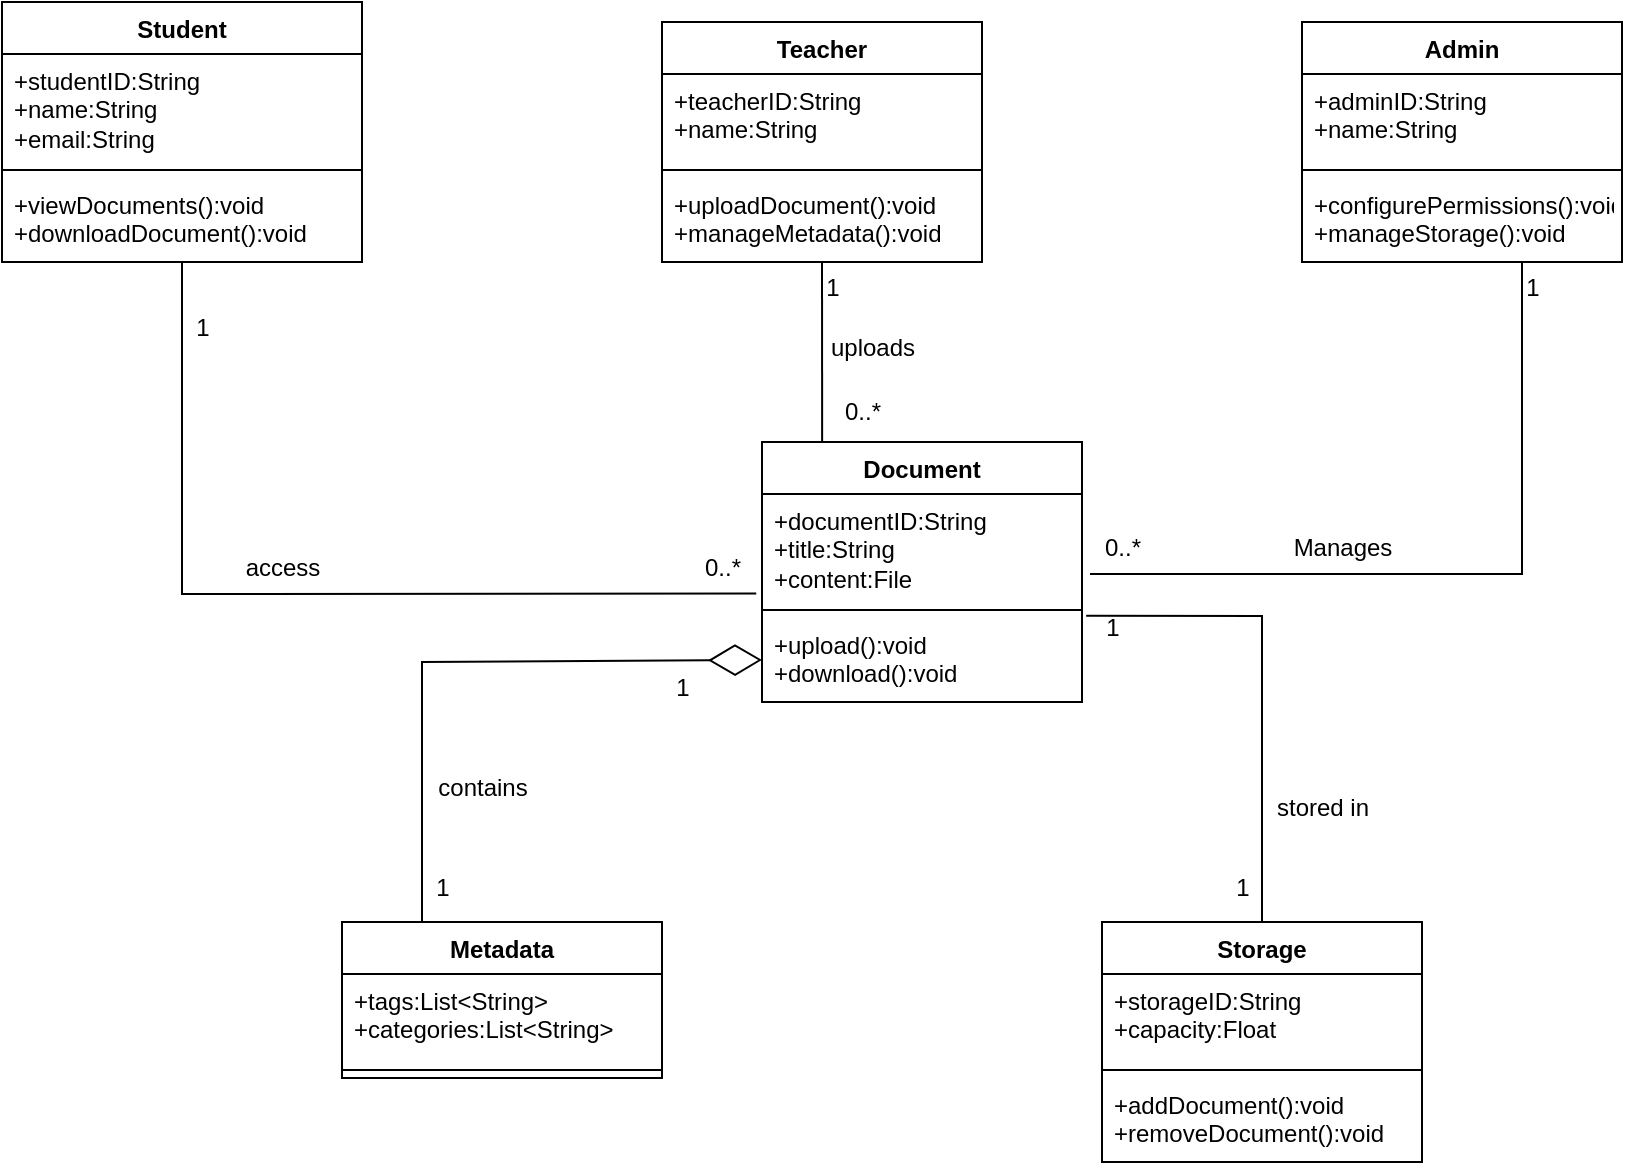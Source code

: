 <mxfile version="25.0.2">
  <diagram name="Page-1" id="1uPLE7Y0vS3bkm3TB3ee">
    <mxGraphModel dx="802" dy="943" grid="1" gridSize="10" guides="1" tooltips="1" connect="1" arrows="1" fold="1" page="1" pageScale="1" pageWidth="850" pageHeight="1100" math="0" shadow="0">
      <root>
        <mxCell id="0" />
        <mxCell id="1" parent="0" />
        <mxCell id="kWh5ohczA3Y1a8C0f1TA-1" value="Document" style="swimlane;fontStyle=1;align=center;verticalAlign=top;childLayout=stackLayout;horizontal=1;startSize=26;horizontalStack=0;resizeParent=1;resizeParentMax=0;resizeLast=0;collapsible=1;marginBottom=0;whiteSpace=wrap;html=1;" vertex="1" parent="1">
          <mxGeometry x="540" y="280" width="160" height="130" as="geometry" />
        </mxCell>
        <mxCell id="kWh5ohczA3Y1a8C0f1TA-2" value="+documentID:String&lt;div&gt;+title:String&lt;/div&gt;&lt;div&gt;+content:File&lt;/div&gt;" style="text;strokeColor=none;fillColor=none;align=left;verticalAlign=top;spacingLeft=4;spacingRight=4;overflow=hidden;rotatable=0;points=[[0,0.5],[1,0.5]];portConstraint=eastwest;whiteSpace=wrap;html=1;" vertex="1" parent="kWh5ohczA3Y1a8C0f1TA-1">
          <mxGeometry y="26" width="160" height="54" as="geometry" />
        </mxCell>
        <mxCell id="kWh5ohczA3Y1a8C0f1TA-3" value="" style="line;strokeWidth=1;fillColor=none;align=left;verticalAlign=middle;spacingTop=-1;spacingLeft=3;spacingRight=3;rotatable=0;labelPosition=right;points=[];portConstraint=eastwest;strokeColor=inherit;" vertex="1" parent="kWh5ohczA3Y1a8C0f1TA-1">
          <mxGeometry y="80" width="160" height="8" as="geometry" />
        </mxCell>
        <mxCell id="kWh5ohczA3Y1a8C0f1TA-4" value="+upload():void&lt;div&gt;+download():void&lt;/div&gt;" style="text;strokeColor=none;fillColor=none;align=left;verticalAlign=top;spacingLeft=4;spacingRight=4;overflow=hidden;rotatable=0;points=[[0,0.5],[1,0.5]];portConstraint=eastwest;whiteSpace=wrap;html=1;" vertex="1" parent="kWh5ohczA3Y1a8C0f1TA-1">
          <mxGeometry y="88" width="160" height="42" as="geometry" />
        </mxCell>
        <mxCell id="kWh5ohczA3Y1a8C0f1TA-5" value="Student" style="swimlane;fontStyle=1;align=center;verticalAlign=top;childLayout=stackLayout;horizontal=1;startSize=26;horizontalStack=0;resizeParent=1;resizeParentMax=0;resizeLast=0;collapsible=1;marginBottom=0;whiteSpace=wrap;html=1;" vertex="1" parent="1">
          <mxGeometry x="160" y="60" width="180" height="130" as="geometry" />
        </mxCell>
        <mxCell id="kWh5ohczA3Y1a8C0f1TA-6" value="+studentID:String&lt;div&gt;+name:String&lt;/div&gt;&lt;div&gt;+email:String&lt;/div&gt;" style="text;strokeColor=none;fillColor=none;align=left;verticalAlign=top;spacingLeft=4;spacingRight=4;overflow=hidden;rotatable=0;points=[[0,0.5],[1,0.5]];portConstraint=eastwest;whiteSpace=wrap;html=1;" vertex="1" parent="kWh5ohczA3Y1a8C0f1TA-5">
          <mxGeometry y="26" width="180" height="54" as="geometry" />
        </mxCell>
        <mxCell id="kWh5ohczA3Y1a8C0f1TA-7" value="" style="line;strokeWidth=1;fillColor=none;align=left;verticalAlign=middle;spacingTop=-1;spacingLeft=3;spacingRight=3;rotatable=0;labelPosition=right;points=[];portConstraint=eastwest;strokeColor=inherit;" vertex="1" parent="kWh5ohczA3Y1a8C0f1TA-5">
          <mxGeometry y="80" width="180" height="8" as="geometry" />
        </mxCell>
        <mxCell id="kWh5ohczA3Y1a8C0f1TA-8" value="+viewDocuments():void&lt;div&gt;+downloadDocument():void&lt;/div&gt;" style="text;strokeColor=none;fillColor=none;align=left;verticalAlign=top;spacingLeft=4;spacingRight=4;overflow=hidden;rotatable=0;points=[[0,0.5],[1,0.5]];portConstraint=eastwest;whiteSpace=wrap;html=1;" vertex="1" parent="kWh5ohczA3Y1a8C0f1TA-5">
          <mxGeometry y="88" width="180" height="42" as="geometry" />
        </mxCell>
        <mxCell id="kWh5ohczA3Y1a8C0f1TA-9" value="Teacher" style="swimlane;fontStyle=1;align=center;verticalAlign=top;childLayout=stackLayout;horizontal=1;startSize=26;horizontalStack=0;resizeParent=1;resizeParentMax=0;resizeLast=0;collapsible=1;marginBottom=0;whiteSpace=wrap;html=1;" vertex="1" parent="1">
          <mxGeometry x="490" y="70" width="160" height="120" as="geometry" />
        </mxCell>
        <mxCell id="kWh5ohczA3Y1a8C0f1TA-10" value="+teacherID:String&lt;div&gt;+name:String&lt;/div&gt;&lt;div&gt;&lt;br&gt;&lt;/div&gt;" style="text;strokeColor=none;fillColor=none;align=left;verticalAlign=top;spacingLeft=4;spacingRight=4;overflow=hidden;rotatable=0;points=[[0,0.5],[1,0.5]];portConstraint=eastwest;whiteSpace=wrap;html=1;" vertex="1" parent="kWh5ohczA3Y1a8C0f1TA-9">
          <mxGeometry y="26" width="160" height="44" as="geometry" />
        </mxCell>
        <mxCell id="kWh5ohczA3Y1a8C0f1TA-11" value="" style="line;strokeWidth=1;fillColor=none;align=left;verticalAlign=middle;spacingTop=-1;spacingLeft=3;spacingRight=3;rotatable=0;labelPosition=right;points=[];portConstraint=eastwest;strokeColor=inherit;" vertex="1" parent="kWh5ohczA3Y1a8C0f1TA-9">
          <mxGeometry y="70" width="160" height="8" as="geometry" />
        </mxCell>
        <mxCell id="kWh5ohczA3Y1a8C0f1TA-12" value="+uploadDocument():void&lt;div&gt;+manageMetadata():void&lt;/div&gt;" style="text;strokeColor=none;fillColor=none;align=left;verticalAlign=top;spacingLeft=4;spacingRight=4;overflow=hidden;rotatable=0;points=[[0,0.5],[1,0.5]];portConstraint=eastwest;whiteSpace=wrap;html=1;" vertex="1" parent="kWh5ohczA3Y1a8C0f1TA-9">
          <mxGeometry y="78" width="160" height="42" as="geometry" />
        </mxCell>
        <mxCell id="kWh5ohczA3Y1a8C0f1TA-13" value="Admin" style="swimlane;fontStyle=1;align=center;verticalAlign=top;childLayout=stackLayout;horizontal=1;startSize=26;horizontalStack=0;resizeParent=1;resizeParentMax=0;resizeLast=0;collapsible=1;marginBottom=0;whiteSpace=wrap;html=1;" vertex="1" parent="1">
          <mxGeometry x="810" y="70" width="160" height="120" as="geometry" />
        </mxCell>
        <mxCell id="kWh5ohczA3Y1a8C0f1TA-14" value="+adminID:String&lt;div&gt;+name:String&lt;/div&gt;" style="text;strokeColor=none;fillColor=none;align=left;verticalAlign=top;spacingLeft=4;spacingRight=4;overflow=hidden;rotatable=0;points=[[0,0.5],[1,0.5]];portConstraint=eastwest;whiteSpace=wrap;html=1;" vertex="1" parent="kWh5ohczA3Y1a8C0f1TA-13">
          <mxGeometry y="26" width="160" height="44" as="geometry" />
        </mxCell>
        <mxCell id="kWh5ohczA3Y1a8C0f1TA-15" value="" style="line;strokeWidth=1;fillColor=none;align=left;verticalAlign=middle;spacingTop=-1;spacingLeft=3;spacingRight=3;rotatable=0;labelPosition=right;points=[];portConstraint=eastwest;strokeColor=inherit;" vertex="1" parent="kWh5ohczA3Y1a8C0f1TA-13">
          <mxGeometry y="70" width="160" height="8" as="geometry" />
        </mxCell>
        <mxCell id="kWh5ohczA3Y1a8C0f1TA-16" value="+configurePermissions():void&lt;div&gt;+manageStorage():void&lt;/div&gt;" style="text;strokeColor=none;fillColor=none;align=left;verticalAlign=top;spacingLeft=4;spacingRight=4;overflow=hidden;rotatable=0;points=[[0,0.5],[1,0.5]];portConstraint=eastwest;whiteSpace=wrap;html=1;" vertex="1" parent="kWh5ohczA3Y1a8C0f1TA-13">
          <mxGeometry y="78" width="160" height="42" as="geometry" />
        </mxCell>
        <mxCell id="kWh5ohczA3Y1a8C0f1TA-17" value="Metadata" style="swimlane;fontStyle=1;align=center;verticalAlign=top;childLayout=stackLayout;horizontal=1;startSize=26;horizontalStack=0;resizeParent=1;resizeParentMax=0;resizeLast=0;collapsible=1;marginBottom=0;whiteSpace=wrap;html=1;" vertex="1" parent="1">
          <mxGeometry x="330" y="520" width="160" height="78" as="geometry" />
        </mxCell>
        <mxCell id="kWh5ohczA3Y1a8C0f1TA-18" value="+tags:List&amp;lt;String&amp;gt;&lt;div&gt;+categories:List&amp;lt;String&amp;gt;&lt;br&gt;&lt;/div&gt;" style="text;strokeColor=none;fillColor=none;align=left;verticalAlign=top;spacingLeft=4;spacingRight=4;overflow=hidden;rotatable=0;points=[[0,0.5],[1,0.5]];portConstraint=eastwest;whiteSpace=wrap;html=1;" vertex="1" parent="kWh5ohczA3Y1a8C0f1TA-17">
          <mxGeometry y="26" width="160" height="44" as="geometry" />
        </mxCell>
        <mxCell id="kWh5ohczA3Y1a8C0f1TA-19" value="" style="line;strokeWidth=1;fillColor=none;align=left;verticalAlign=middle;spacingTop=-1;spacingLeft=3;spacingRight=3;rotatable=0;labelPosition=right;points=[];portConstraint=eastwest;strokeColor=inherit;" vertex="1" parent="kWh5ohczA3Y1a8C0f1TA-17">
          <mxGeometry y="70" width="160" height="8" as="geometry" />
        </mxCell>
        <mxCell id="kWh5ohczA3Y1a8C0f1TA-21" value="Storage" style="swimlane;fontStyle=1;align=center;verticalAlign=top;childLayout=stackLayout;horizontal=1;startSize=26;horizontalStack=0;resizeParent=1;resizeParentMax=0;resizeLast=0;collapsible=1;marginBottom=0;whiteSpace=wrap;html=1;" vertex="1" parent="1">
          <mxGeometry x="710" y="520" width="160" height="120" as="geometry" />
        </mxCell>
        <mxCell id="kWh5ohczA3Y1a8C0f1TA-22" value="+storageID:String&lt;div&gt;+capacity:Float&lt;/div&gt;" style="text;strokeColor=none;fillColor=none;align=left;verticalAlign=top;spacingLeft=4;spacingRight=4;overflow=hidden;rotatable=0;points=[[0,0.5],[1,0.5]];portConstraint=eastwest;whiteSpace=wrap;html=1;" vertex="1" parent="kWh5ohczA3Y1a8C0f1TA-21">
          <mxGeometry y="26" width="160" height="44" as="geometry" />
        </mxCell>
        <mxCell id="kWh5ohczA3Y1a8C0f1TA-23" value="" style="line;strokeWidth=1;fillColor=none;align=left;verticalAlign=middle;spacingTop=-1;spacingLeft=3;spacingRight=3;rotatable=0;labelPosition=right;points=[];portConstraint=eastwest;strokeColor=inherit;" vertex="1" parent="kWh5ohczA3Y1a8C0f1TA-21">
          <mxGeometry y="70" width="160" height="8" as="geometry" />
        </mxCell>
        <mxCell id="kWh5ohczA3Y1a8C0f1TA-24" value="+addDocument():void&lt;div&gt;+removeDocument():void&lt;/div&gt;" style="text;strokeColor=none;fillColor=none;align=left;verticalAlign=top;spacingLeft=4;spacingRight=4;overflow=hidden;rotatable=0;points=[[0,0.5],[1,0.5]];portConstraint=eastwest;whiteSpace=wrap;html=1;" vertex="1" parent="kWh5ohczA3Y1a8C0f1TA-21">
          <mxGeometry y="78" width="160" height="42" as="geometry" />
        </mxCell>
        <mxCell id="kWh5ohczA3Y1a8C0f1TA-30" value="" style="endArrow=none;html=1;rounded=0;exitX=-0.018;exitY=0.922;exitDx=0;exitDy=0;exitPerimeter=0;" edge="1" parent="1" source="kWh5ohczA3Y1a8C0f1TA-2">
          <mxGeometry width="50" height="50" relative="1" as="geometry">
            <mxPoint x="200" y="240" as="sourcePoint" />
            <mxPoint x="250" y="190" as="targetPoint" />
            <Array as="points">
              <mxPoint x="250" y="356" />
            </Array>
          </mxGeometry>
        </mxCell>
        <mxCell id="kWh5ohczA3Y1a8C0f1TA-31" value="" style="endArrow=none;html=1;rounded=0;exitX=0.188;exitY=0;exitDx=0;exitDy=0;exitPerimeter=0;" edge="1" parent="1" source="kWh5ohczA3Y1a8C0f1TA-1">
          <mxGeometry width="50" height="50" relative="1" as="geometry">
            <mxPoint x="530" y="260" as="sourcePoint" />
            <mxPoint x="570" y="190" as="targetPoint" />
          </mxGeometry>
        </mxCell>
        <mxCell id="kWh5ohczA3Y1a8C0f1TA-32" value="" style="endArrow=none;html=1;rounded=0;" edge="1" parent="1">
          <mxGeometry width="50" height="50" relative="1" as="geometry">
            <mxPoint x="704" y="346" as="sourcePoint" />
            <mxPoint x="920" y="190" as="targetPoint" />
            <Array as="points">
              <mxPoint x="920" y="346" />
            </Array>
          </mxGeometry>
        </mxCell>
        <mxCell id="kWh5ohczA3Y1a8C0f1TA-35" value="" style="endArrow=none;html=1;rounded=0;entryX=1.013;entryY=-0.027;entryDx=0;entryDy=0;entryPerimeter=0;" edge="1" parent="1" target="kWh5ohczA3Y1a8C0f1TA-4">
          <mxGeometry width="50" height="50" relative="1" as="geometry">
            <mxPoint x="790" y="520" as="sourcePoint" />
            <mxPoint x="840" y="470" as="targetPoint" />
            <Array as="points">
              <mxPoint x="790" y="367" />
            </Array>
          </mxGeometry>
        </mxCell>
        <mxCell id="kWh5ohczA3Y1a8C0f1TA-36" value="access" style="text;html=1;align=center;verticalAlign=middle;resizable=0;points=[];autosize=1;strokeColor=none;fillColor=none;" vertex="1" parent="1">
          <mxGeometry x="270" y="328" width="60" height="30" as="geometry" />
        </mxCell>
        <mxCell id="kWh5ohczA3Y1a8C0f1TA-37" value="1" style="text;html=1;align=center;verticalAlign=middle;resizable=0;points=[];autosize=1;strokeColor=none;fillColor=none;" vertex="1" parent="1">
          <mxGeometry x="245" y="208" width="30" height="30" as="geometry" />
        </mxCell>
        <mxCell id="kWh5ohczA3Y1a8C0f1TA-38" value="0..*" style="text;html=1;align=center;verticalAlign=middle;resizable=0;points=[];autosize=1;strokeColor=none;fillColor=none;" vertex="1" parent="1">
          <mxGeometry x="500" y="328" width="40" height="30" as="geometry" />
        </mxCell>
        <mxCell id="kWh5ohczA3Y1a8C0f1TA-39" value="uploads" style="text;html=1;align=center;verticalAlign=middle;resizable=0;points=[];autosize=1;strokeColor=none;fillColor=none;" vertex="1" parent="1">
          <mxGeometry x="560" y="218" width="70" height="30" as="geometry" />
        </mxCell>
        <mxCell id="kWh5ohczA3Y1a8C0f1TA-40" value="1" style="text;html=1;align=center;verticalAlign=middle;resizable=0;points=[];autosize=1;strokeColor=none;fillColor=none;" vertex="1" parent="1">
          <mxGeometry x="560" y="188" width="30" height="30" as="geometry" />
        </mxCell>
        <mxCell id="kWh5ohczA3Y1a8C0f1TA-41" value="0..*" style="text;html=1;align=center;verticalAlign=middle;resizable=0;points=[];autosize=1;strokeColor=none;fillColor=none;" vertex="1" parent="1">
          <mxGeometry x="570" y="250" width="40" height="30" as="geometry" />
        </mxCell>
        <mxCell id="kWh5ohczA3Y1a8C0f1TA-42" value="Manages" style="text;html=1;align=center;verticalAlign=middle;resizable=0;points=[];autosize=1;strokeColor=none;fillColor=none;" vertex="1" parent="1">
          <mxGeometry x="795" y="318" width="70" height="30" as="geometry" />
        </mxCell>
        <mxCell id="kWh5ohczA3Y1a8C0f1TA-43" value="1" style="text;html=1;align=center;verticalAlign=middle;resizable=0;points=[];autosize=1;strokeColor=none;fillColor=none;" vertex="1" parent="1">
          <mxGeometry x="910" y="188" width="30" height="30" as="geometry" />
        </mxCell>
        <mxCell id="kWh5ohczA3Y1a8C0f1TA-44" value="0..*" style="text;html=1;align=center;verticalAlign=middle;resizable=0;points=[];autosize=1;strokeColor=none;fillColor=none;" vertex="1" parent="1">
          <mxGeometry x="700" y="318" width="40" height="30" as="geometry" />
        </mxCell>
        <mxCell id="kWh5ohczA3Y1a8C0f1TA-45" value="stored in" style="text;html=1;align=center;verticalAlign=middle;resizable=0;points=[];autosize=1;strokeColor=none;fillColor=none;" vertex="1" parent="1">
          <mxGeometry x="785" y="448" width="70" height="30" as="geometry" />
        </mxCell>
        <mxCell id="kWh5ohczA3Y1a8C0f1TA-46" value="1" style="text;html=1;align=center;verticalAlign=middle;resizable=0;points=[];autosize=1;strokeColor=none;fillColor=none;" vertex="1" parent="1">
          <mxGeometry x="700" y="358" width="30" height="30" as="geometry" />
        </mxCell>
        <mxCell id="kWh5ohczA3Y1a8C0f1TA-47" value="1" style="text;html=1;align=center;verticalAlign=middle;resizable=0;points=[];autosize=1;strokeColor=none;fillColor=none;" vertex="1" parent="1">
          <mxGeometry x="765" y="488" width="30" height="30" as="geometry" />
        </mxCell>
        <mxCell id="kWh5ohczA3Y1a8C0f1TA-48" value="" style="endArrow=diamondThin;endFill=0;endSize=24;html=1;rounded=0;exitX=0.25;exitY=0;exitDx=0;exitDy=0;entryX=0;entryY=0.5;entryDx=0;entryDy=0;" edge="1" parent="1" source="kWh5ohczA3Y1a8C0f1TA-17" target="kWh5ohczA3Y1a8C0f1TA-4">
          <mxGeometry width="160" relative="1" as="geometry">
            <mxPoint x="370" y="476.46" as="sourcePoint" />
            <mxPoint x="530" y="476.46" as="targetPoint" />
            <Array as="points">
              <mxPoint x="370" y="390" />
            </Array>
          </mxGeometry>
        </mxCell>
        <mxCell id="kWh5ohczA3Y1a8C0f1TA-49" value="1" style="text;html=1;align=center;verticalAlign=middle;resizable=0;points=[];autosize=1;strokeColor=none;fillColor=none;" vertex="1" parent="1">
          <mxGeometry x="365" y="488" width="30" height="30" as="geometry" />
        </mxCell>
        <mxCell id="kWh5ohczA3Y1a8C0f1TA-50" value="1" style="text;html=1;align=center;verticalAlign=middle;resizable=0;points=[];autosize=1;strokeColor=none;fillColor=none;" vertex="1" parent="1">
          <mxGeometry x="485" y="388" width="30" height="30" as="geometry" />
        </mxCell>
        <mxCell id="kWh5ohczA3Y1a8C0f1TA-51" value="contains" style="text;html=1;align=center;verticalAlign=middle;resizable=0;points=[];autosize=1;strokeColor=none;fillColor=none;" vertex="1" parent="1">
          <mxGeometry x="365" y="438" width="70" height="30" as="geometry" />
        </mxCell>
      </root>
    </mxGraphModel>
  </diagram>
</mxfile>
